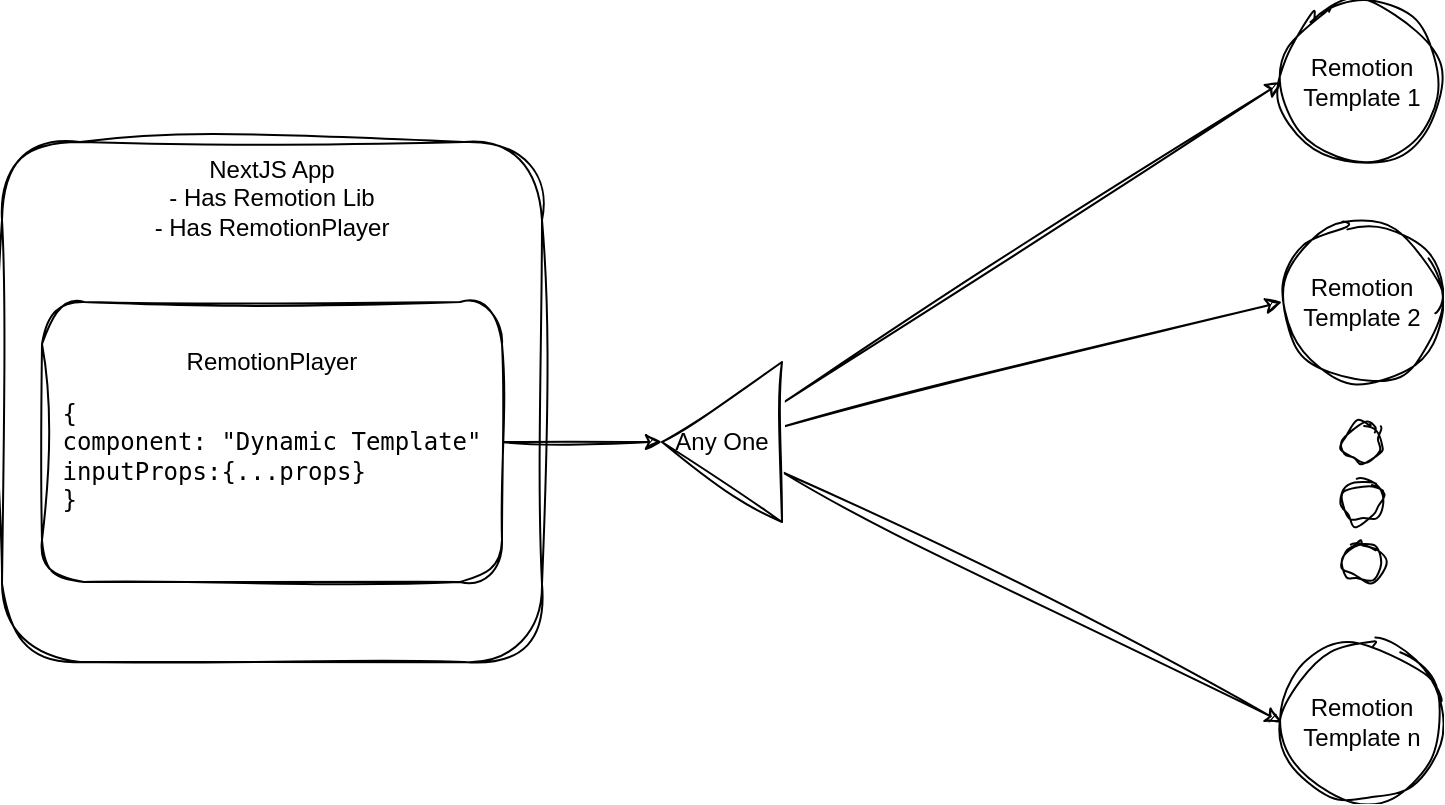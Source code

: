 <mxfile>
    <diagram id="F8dwc5vwZnQrvOngjXV9" name="Page-1">
        <mxGraphModel dx="1198" dy="518" grid="1" gridSize="10" guides="1" tooltips="1" connect="1" arrows="1" fold="1" page="1" pageScale="1" pageWidth="1169" pageHeight="827" background="#ffffff" math="0" shadow="0">
            <root>
                <mxCell id="0"/>
                <mxCell id="1" parent="0"/>
                <mxCell id="2" value="NextJS App&lt;br&gt;- Has Remotion Lib&lt;br&gt;- Has RemotionPlayer" style="rounded=1;whiteSpace=wrap;html=1;glass=0;align=center;verticalAlign=top;sketch=1;curveFitting=1;jiggle=2;" vertex="1" parent="1">
                    <mxGeometry y="110" width="270" height="260" as="geometry"/>
                </mxCell>
                <mxCell id="5" value="Remotion Template 1" style="ellipse;whiteSpace=wrap;html=1;aspect=fixed;sketch=1;curveFitting=1;jiggle=2;" vertex="1" parent="1">
                    <mxGeometry x="640" y="40" width="80" height="80" as="geometry"/>
                </mxCell>
                <mxCell id="6" value="Remotion Template 2" style="ellipse;whiteSpace=wrap;html=1;aspect=fixed;sketch=1;curveFitting=1;jiggle=2;" vertex="1" parent="1">
                    <mxGeometry x="640" y="150" width="80" height="80" as="geometry"/>
                </mxCell>
                <mxCell id="7" value="Remotion Template n" style="ellipse;whiteSpace=wrap;html=1;aspect=fixed;sketch=1;curveFitting=1;jiggle=2;" vertex="1" parent="1">
                    <mxGeometry x="640" y="360" width="80" height="80" as="geometry"/>
                </mxCell>
                <mxCell id="12" style="edgeStyle=none;html=1;entryX=1;entryY=0.5;entryDx=0;entryDy=0;sketch=1;curveFitting=1;jiggle=2;" edge="1" parent="1" source="8" target="10">
                    <mxGeometry relative="1" as="geometry"/>
                </mxCell>
                <mxCell id="8" value="RemotionPlayer&lt;br&gt;&lt;pre style=&quot;text-align: left;&quot;&gt;{&lt;br&gt;component: &quot;Dynamic Template&quot;&lt;br&gt;inputProps:{...props}&lt;br&gt;}&lt;/pre&gt;" style="rounded=1;whiteSpace=wrap;html=1;glass=0;sketch=1;curveFitting=1;jiggle=2;" vertex="1" parent="1">
                    <mxGeometry x="20" y="190" width="230" height="140" as="geometry"/>
                </mxCell>
                <mxCell id="13" style="edgeStyle=none;html=1;entryX=0;entryY=0.5;entryDx=0;entryDy=0;sketch=1;curveFitting=1;jiggle=2;" edge="1" parent="1" source="10" target="5">
                    <mxGeometry relative="1" as="geometry"/>
                </mxCell>
                <mxCell id="14" style="edgeStyle=none;html=1;entryX=0;entryY=0.5;entryDx=0;entryDy=0;sketch=1;curveFitting=1;jiggle=2;" edge="1" parent="1" source="10" target="6">
                    <mxGeometry relative="1" as="geometry"/>
                </mxCell>
                <mxCell id="15" style="edgeStyle=none;html=1;entryX=0;entryY=0.5;entryDx=0;entryDy=0;sketch=1;curveFitting=1;jiggle=2;" edge="1" parent="1" source="10" target="7">
                    <mxGeometry relative="1" as="geometry"/>
                </mxCell>
                <mxCell id="10" value="Any One" style="triangle;whiteSpace=wrap;html=1;glass=0;direction=west;sketch=1;curveFitting=1;jiggle=2;" vertex="1" parent="1">
                    <mxGeometry x="330" y="220" width="60" height="80" as="geometry"/>
                </mxCell>
                <mxCell id="16" value="" style="ellipse;whiteSpace=wrap;html=1;aspect=fixed;glass=0;sketch=1;curveFitting=1;jiggle=2;" vertex="1" parent="1">
                    <mxGeometry x="670" y="250" width="20" height="20" as="geometry"/>
                </mxCell>
                <mxCell id="17" value="" style="ellipse;whiteSpace=wrap;html=1;aspect=fixed;glass=0;sketch=1;curveFitting=1;jiggle=2;" vertex="1" parent="1">
                    <mxGeometry x="670" y="280" width="20" height="20" as="geometry"/>
                </mxCell>
                <mxCell id="18" value="" style="ellipse;whiteSpace=wrap;html=1;aspect=fixed;glass=0;sketch=1;curveFitting=1;jiggle=2;" vertex="1" parent="1">
                    <mxGeometry x="670" y="310" width="20" height="20" as="geometry"/>
                </mxCell>
            </root>
        </mxGraphModel>
    </diagram>
</mxfile>